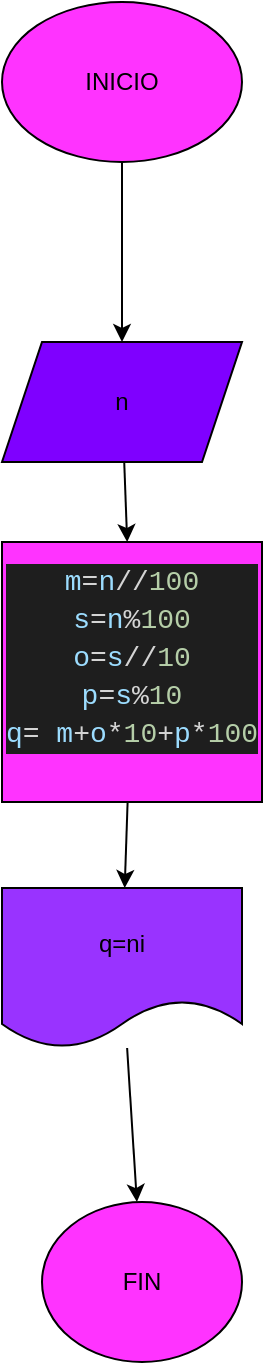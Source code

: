 <mxfile>
    <diagram id="-uZ82SuPbXST7aUgOJ0K" name="Página-1">
        <mxGraphModel dx="816" dy="224" grid="1" gridSize="10" guides="1" tooltips="1" connect="1" arrows="1" fold="1" page="1" pageScale="1" pageWidth="850" pageHeight="1100" math="0" shadow="0">
            <root>
                <mxCell id="0"/>
                <mxCell id="1" parent="0"/>
                <mxCell id="8" value="" style="edgeStyle=none;html=1;" edge="1" parent="1" source="2" target="7">
                    <mxGeometry relative="1" as="geometry"/>
                </mxCell>
                <mxCell id="2" value="INICIO" style="ellipse;whiteSpace=wrap;html=1;fillColor=#FF33FF;" vertex="1" parent="1">
                    <mxGeometry x="230" y="20" width="120" height="80" as="geometry"/>
                </mxCell>
                <mxCell id="10" value="" style="edgeStyle=none;html=1;" edge="1" parent="1" source="7" target="9">
                    <mxGeometry relative="1" as="geometry"/>
                </mxCell>
                <mxCell id="7" value="n" style="shape=parallelogram;perimeter=parallelogramPerimeter;whiteSpace=wrap;html=1;fixedSize=1;fillColor=#7F00FF;" vertex="1" parent="1">
                    <mxGeometry x="230" y="190" width="120" height="60" as="geometry"/>
                </mxCell>
                <mxCell id="12" value="" style="edgeStyle=none;html=1;" edge="1" parent="1" source="9" target="11">
                    <mxGeometry relative="1" as="geometry"/>
                </mxCell>
                <mxCell id="9" value="&#10;&lt;div style=&quot;color: rgb(212, 212, 212); background-color: rgb(30, 30, 30); font-family: Consolas, &amp;quot;Courier New&amp;quot;, monospace; font-weight: normal; font-size: 14px; line-height: 19px;&quot;&gt;&lt;div&gt;&lt;span style=&quot;color: #9cdcfe;&quot;&gt;m&lt;/span&gt;&lt;span style=&quot;color: #d4d4d4;&quot;&gt;=&lt;/span&gt;&lt;span style=&quot;color: #9cdcfe;&quot;&gt;n&lt;/span&gt;&lt;span style=&quot;color: #d4d4d4;&quot;&gt;//&lt;/span&gt;&lt;span style=&quot;color: #b5cea8;&quot;&gt;100&lt;/span&gt;&lt;/div&gt;&lt;div&gt;&lt;span style=&quot;color: #9cdcfe;&quot;&gt;s&lt;/span&gt;&lt;span style=&quot;color: #d4d4d4;&quot;&gt;=&lt;/span&gt;&lt;span style=&quot;color: #9cdcfe;&quot;&gt;n&lt;/span&gt;&lt;span style=&quot;color: #d4d4d4;&quot;&gt;%&lt;/span&gt;&lt;span style=&quot;color: #b5cea8;&quot;&gt;100&lt;/span&gt;&lt;/div&gt;&lt;div&gt;&lt;span style=&quot;color: #9cdcfe;&quot;&gt;o&lt;/span&gt;&lt;span style=&quot;color: #d4d4d4;&quot;&gt;=&lt;/span&gt;&lt;span style=&quot;color: #9cdcfe;&quot;&gt;s&lt;/span&gt;&lt;span style=&quot;color: #d4d4d4;&quot;&gt;//&lt;/span&gt;&lt;span style=&quot;color: #b5cea8;&quot;&gt;10&lt;/span&gt;&lt;/div&gt;&lt;div&gt;&lt;span style=&quot;color: #9cdcfe;&quot;&gt;p&lt;/span&gt;&lt;span style=&quot;color: #d4d4d4;&quot;&gt;=&lt;/span&gt;&lt;span style=&quot;color: #9cdcfe;&quot;&gt;s&lt;/span&gt;&lt;span style=&quot;color: #d4d4d4;&quot;&gt;%&lt;/span&gt;&lt;span style=&quot;color: #b5cea8;&quot;&gt;10&lt;/span&gt;&lt;/div&gt;&lt;div&gt;&lt;span style=&quot;color: #9cdcfe;&quot;&gt;q&lt;/span&gt;&lt;span style=&quot;color: #d4d4d4;&quot;&gt;= &lt;/span&gt;&lt;span style=&quot;color: #9cdcfe;&quot;&gt;m&lt;/span&gt;&lt;span style=&quot;color: #d4d4d4;&quot;&gt;+&lt;/span&gt;&lt;span style=&quot;color: #9cdcfe;&quot;&gt;o&lt;/span&gt;&lt;span style=&quot;color: #d4d4d4;&quot;&gt;*&lt;/span&gt;&lt;span style=&quot;color: #b5cea8;&quot;&gt;10&lt;/span&gt;&lt;span style=&quot;color: #d4d4d4;&quot;&gt;+&lt;/span&gt;&lt;span style=&quot;color: #9cdcfe;&quot;&gt;p&lt;/span&gt;&lt;span style=&quot;color: #d4d4d4;&quot;&gt;*&lt;/span&gt;&lt;span style=&quot;color: #b5cea8;&quot;&gt;100&lt;/span&gt;&lt;/div&gt;&lt;/div&gt;&#10;&#10;" style="whiteSpace=wrap;html=1;fillColor=#FF33FF;" vertex="1" parent="1">
                    <mxGeometry x="230" y="290" width="130" height="130" as="geometry"/>
                </mxCell>
                <mxCell id="14" value="" style="edgeStyle=none;html=1;" edge="1" parent="1" source="11" target="13">
                    <mxGeometry relative="1" as="geometry"/>
                </mxCell>
                <mxCell id="11" value="q=ni" style="shape=document;whiteSpace=wrap;html=1;boundedLbl=1;fillColor=#9933FF;" vertex="1" parent="1">
                    <mxGeometry x="230" y="463" width="120" height="80" as="geometry"/>
                </mxCell>
                <mxCell id="13" value="FIN" style="ellipse;whiteSpace=wrap;html=1;fillColor=#FF33FF;" vertex="1" parent="1">
                    <mxGeometry x="250" y="620" width="100" height="80" as="geometry"/>
                </mxCell>
            </root>
        </mxGraphModel>
    </diagram>
</mxfile>